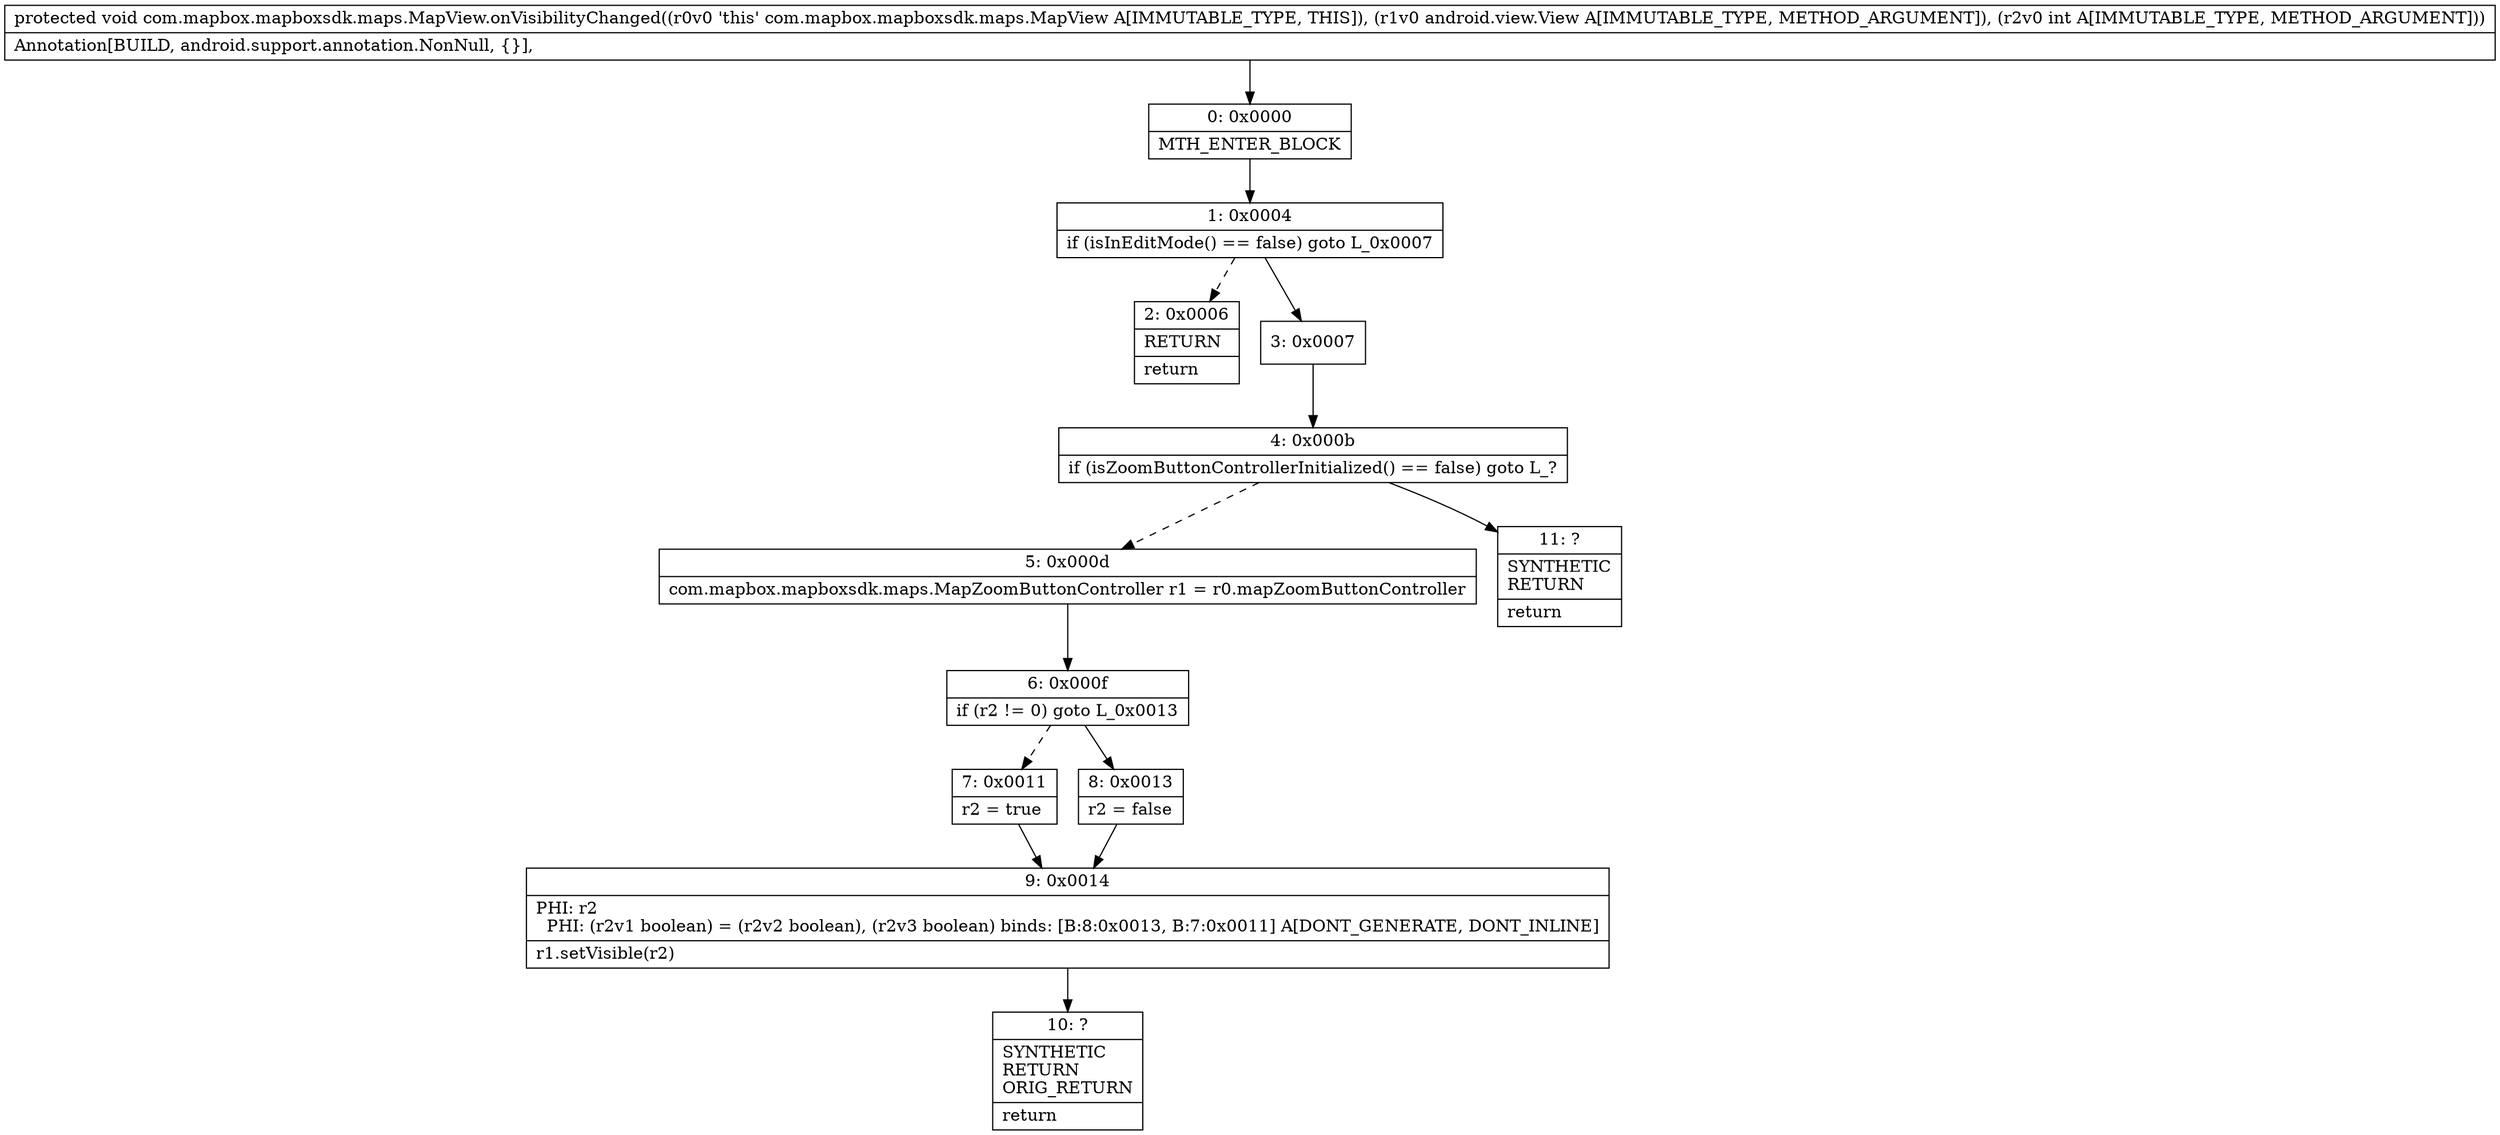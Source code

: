 digraph "CFG forcom.mapbox.mapboxsdk.maps.MapView.onVisibilityChanged(Landroid\/view\/View;I)V" {
Node_0 [shape=record,label="{0\:\ 0x0000|MTH_ENTER_BLOCK\l}"];
Node_1 [shape=record,label="{1\:\ 0x0004|if (isInEditMode() == false) goto L_0x0007\l}"];
Node_2 [shape=record,label="{2\:\ 0x0006|RETURN\l|return\l}"];
Node_3 [shape=record,label="{3\:\ 0x0007}"];
Node_4 [shape=record,label="{4\:\ 0x000b|if (isZoomButtonControllerInitialized() == false) goto L_?\l}"];
Node_5 [shape=record,label="{5\:\ 0x000d|com.mapbox.mapboxsdk.maps.MapZoomButtonController r1 = r0.mapZoomButtonController\l}"];
Node_6 [shape=record,label="{6\:\ 0x000f|if (r2 != 0) goto L_0x0013\l}"];
Node_7 [shape=record,label="{7\:\ 0x0011|r2 = true\l}"];
Node_8 [shape=record,label="{8\:\ 0x0013|r2 = false\l}"];
Node_9 [shape=record,label="{9\:\ 0x0014|PHI: r2 \l  PHI: (r2v1 boolean) = (r2v2 boolean), (r2v3 boolean) binds: [B:8:0x0013, B:7:0x0011] A[DONT_GENERATE, DONT_INLINE]\l|r1.setVisible(r2)\l}"];
Node_10 [shape=record,label="{10\:\ ?|SYNTHETIC\lRETURN\lORIG_RETURN\l|return\l}"];
Node_11 [shape=record,label="{11\:\ ?|SYNTHETIC\lRETURN\l|return\l}"];
MethodNode[shape=record,label="{protected void com.mapbox.mapboxsdk.maps.MapView.onVisibilityChanged((r0v0 'this' com.mapbox.mapboxsdk.maps.MapView A[IMMUTABLE_TYPE, THIS]), (r1v0 android.view.View A[IMMUTABLE_TYPE, METHOD_ARGUMENT]), (r2v0 int A[IMMUTABLE_TYPE, METHOD_ARGUMENT]))  | Annotation[BUILD, android.support.annotation.NonNull, \{\}], \l}"];
MethodNode -> Node_0;
Node_0 -> Node_1;
Node_1 -> Node_2[style=dashed];
Node_1 -> Node_3;
Node_3 -> Node_4;
Node_4 -> Node_5[style=dashed];
Node_4 -> Node_11;
Node_5 -> Node_6;
Node_6 -> Node_7[style=dashed];
Node_6 -> Node_8;
Node_7 -> Node_9;
Node_8 -> Node_9;
Node_9 -> Node_10;
}

